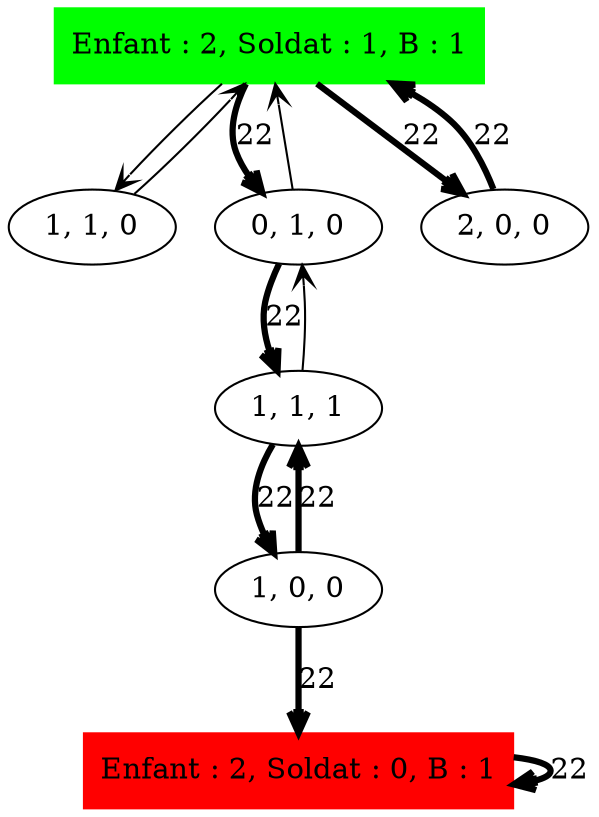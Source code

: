 digraph Soldat_Sol_ {
	initial [label="Enfant : 2, Soldat : 1, B : 1" color=green shape=box style=filled]
	final [label="Enfant : 2, Soldat : 0, B : 1" color=red shape=box style=filled]
	initial -> "1, 1, 0" [arrowhead=open]
	initial -> "0, 1, 0" [label=22 arrowhead=open penwidth=3]
	initial -> "2, 0, 0" [label=22 arrowhead=open penwidth=3]
	"2, 0, 0" -> initial [label=22 arrowhead=open penwidth=3]
	"0, 1, 0" -> "1, 1, 1" [label=22 arrowhead=open penwidth=3]
	"0, 1, 0" -> initial [arrowhead=open]
	"1, 1, 1" -> "0, 1, 0" [arrowhead=open]
	"1, 1, 1" -> "1, 0, 0" [label=22 arrowhead=open penwidth=3]
	"1, 0, 0" -> final [label=22 arrowhead=open penwidth=3]
	"1, 0, 0" -> "1, 1, 1" [label=22 arrowhead=open penwidth=3]
	final -> final [label=22 arrowhead=open penwidth=3]
	"1, 1, 0" -> initial [arrowhead=open]
}

